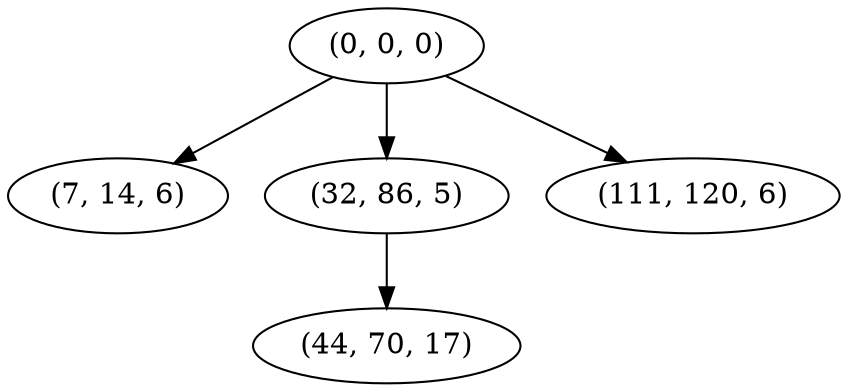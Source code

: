 digraph tree {
    "(0, 0, 0)";
    "(7, 14, 6)";
    "(32, 86, 5)";
    "(44, 70, 17)";
    "(111, 120, 6)";
    "(0, 0, 0)" -> "(7, 14, 6)";
    "(0, 0, 0)" -> "(32, 86, 5)";
    "(0, 0, 0)" -> "(111, 120, 6)";
    "(32, 86, 5)" -> "(44, 70, 17)";
}
